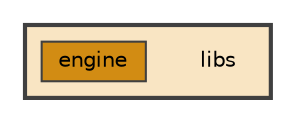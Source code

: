 digraph "libs"
{
 // LATEX_PDF_SIZE
  bgcolor="transparent";
  edge [fontname=Helvetica,fontsize=10,labelfontname=Helvetica,labelfontsize=10];
  node [fontname=Helvetica,fontsize=10,shape=box,height=0.2,width=0.4];
  compound=true
  subgraph clusterdir_6719ab1f1f7655efc2fa43f7eb574fd1 {
    graph [ bgcolor="#f9e5c3", pencolor="grey25", label="", fontname=Helvetica,fontsize=10 style="filled,bold", URL="dir_6719ab1f1f7655efc2fa43f7eb574fd1.html",tooltip=""]
    dir_6719ab1f1f7655efc2fa43f7eb574fd1 [shape=plaintext, label="libs"];
  dir_db6f6f16f8fbb7617cd1d39e6e9c9208 [label="engine", fillcolor="#d28c13", color="grey25", style="filled", URL="dir_db6f6f16f8fbb7617cd1d39e6e9c9208.html",tooltip=""];
  }
}

